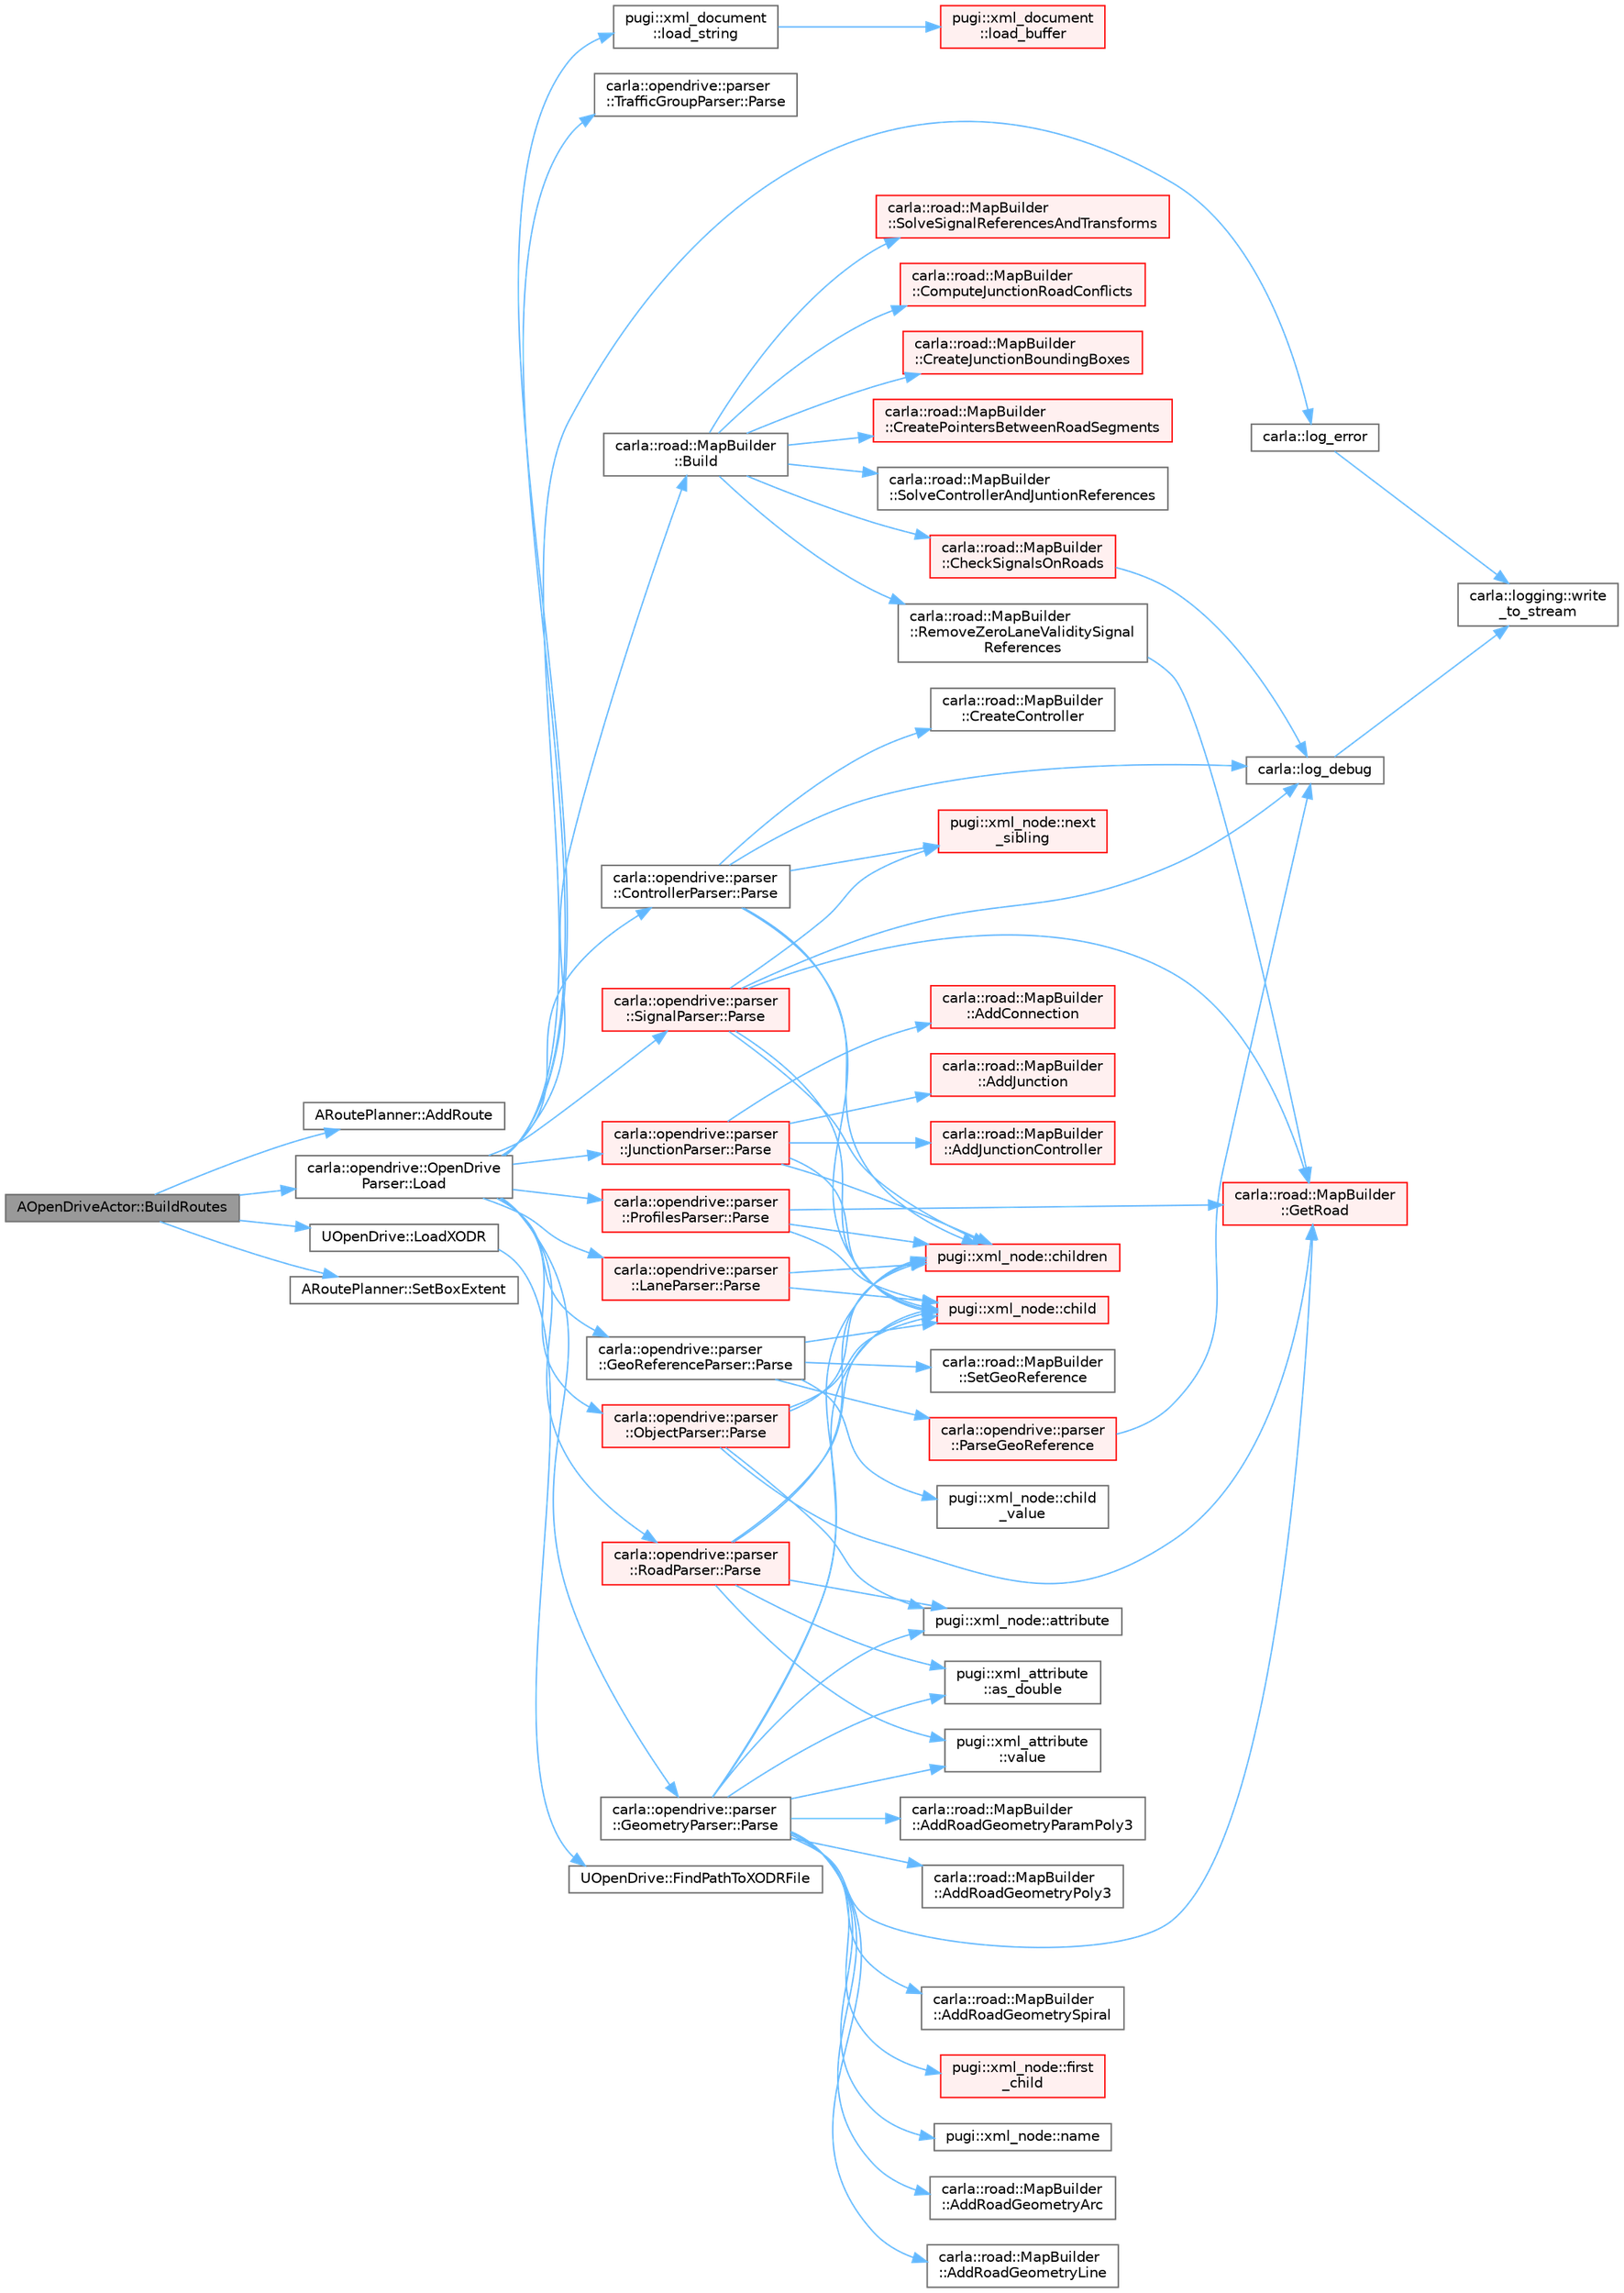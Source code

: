 digraph "AOpenDriveActor::BuildRoutes"
{
 // INTERACTIVE_SVG=YES
 // LATEX_PDF_SIZE
  bgcolor="transparent";
  edge [fontname=Helvetica,fontsize=10,labelfontname=Helvetica,labelfontsize=10];
  node [fontname=Helvetica,fontsize=10,shape=box,height=0.2,width=0.4];
  rankdir="LR";
  Node1 [id="Node000001",label="AOpenDriveActor::BuildRoutes",height=0.2,width=0.4,color="gray40", fillcolor="grey60", style="filled", fontcolor="black",tooltip=" "];
  Node1 -> Node2 [id="edge1_Node000001_Node000002",color="steelblue1",style="solid",tooltip=" "];
  Node2 [id="Node000002",label="ARoutePlanner::AddRoute",height=0.2,width=0.4,color="grey40", fillcolor="white", style="filled",URL="$dc/d0f/classARoutePlanner.html#a45dd8c5a9ef6a16e0d592bbff8e231f3",tooltip=" "];
  Node1 -> Node3 [id="edge2_Node000001_Node000003",color="steelblue1",style="solid",tooltip=" "];
  Node3 [id="Node000003",label="carla::opendrive::OpenDrive\lParser::Load",height=0.2,width=0.4,color="grey40", fillcolor="white", style="filled",URL="$de/d5a/classcarla_1_1opendrive_1_1OpenDriveParser.html#a599fd6174f30aaee59590c16503afd8a",tooltip=" "];
  Node3 -> Node4 [id="edge3_Node000003_Node000004",color="steelblue1",style="solid",tooltip=" "];
  Node4 [id="Node000004",label="carla::road::MapBuilder\l::Build",height=0.2,width=0.4,color="grey40", fillcolor="white", style="filled",URL="$de/d16/classcarla_1_1road_1_1MapBuilder.html#a7b0bb12125e15fd246924aee12327e7e",tooltip=" "];
  Node4 -> Node5 [id="edge4_Node000004_Node000005",color="steelblue1",style="solid",tooltip=" "];
  Node5 [id="Node000005",label="carla::road::MapBuilder\l::CheckSignalsOnRoads",height=0.2,width=0.4,color="red", fillcolor="#FFF0F0", style="filled",URL="$de/d16/classcarla_1_1road_1_1MapBuilder.html#af3773de062a9e9aec4310f024f19ba28",tooltip="Checks signals overlapping driving lanes and emits a warning"];
  Node5 -> Node53 [id="edge5_Node000005_Node000053",color="steelblue1",style="solid",tooltip=" "];
  Node53 [id="Node000053",label="carla::log_debug",height=0.2,width=0.4,color="grey40", fillcolor="white", style="filled",URL="$d9/d36/namespacecarla.html#afb6ca911605d1ec35bdf563de2814dba",tooltip=" "];
  Node53 -> Node54 [id="edge6_Node000053_Node000054",color="steelblue1",style="solid",tooltip=" "];
  Node54 [id="Node000054",label="carla::logging::write\l_to_stream",height=0.2,width=0.4,color="grey40", fillcolor="white", style="filled",URL="$d2/d8c/namespacecarla_1_1logging.html#a4193666236852fb6a6977299a31445d8",tooltip=" "];
  Node4 -> Node55 [id="edge7_Node000004_Node000055",color="steelblue1",style="solid",tooltip=" "];
  Node55 [id="Node000055",label="carla::road::MapBuilder\l::ComputeJunctionRoadConflicts",height=0.2,width=0.4,color="red", fillcolor="#FFF0F0", style="filled",URL="$de/d16/classcarla_1_1road_1_1MapBuilder.html#a681b6b968d9fc6a9477dca966ec3e09e",tooltip="Compute the conflicts of the roads (intersecting roads)"];
  Node4 -> Node63 [id="edge8_Node000004_Node000063",color="steelblue1",style="solid",tooltip=" "];
  Node63 [id="Node000063",label="carla::road::MapBuilder\l::CreateJunctionBoundingBoxes",height=0.2,width=0.4,color="red", fillcolor="#FFF0F0", style="filled",URL="$de/d16/classcarla_1_1road_1_1MapBuilder.html#ab0d9fe008defb1501769cf62f8cadf14",tooltip="Create the bounding boxes of each junction"];
  Node4 -> Node73 [id="edge9_Node000004_Node000073",color="steelblue1",style="solid",tooltip=" "];
  Node73 [id="Node000073",label="carla::road::MapBuilder\l::CreatePointersBetweenRoadSegments",height=0.2,width=0.4,color="red", fillcolor="#FFF0F0", style="filled",URL="$de/d16/classcarla_1_1road_1_1MapBuilder.html#ae3f4192b6f1b0737a5d12923fc8da239",tooltip="Create the pointers between RoadSegments based on the ids."];
  Node4 -> Node87 [id="edge10_Node000004_Node000087",color="steelblue1",style="solid",tooltip=" "];
  Node87 [id="Node000087",label="carla::road::MapBuilder\l::RemoveZeroLaneValiditySignal\lReferences",height=0.2,width=0.4,color="grey40", fillcolor="white", style="filled",URL="$de/d16/classcarla_1_1road_1_1MapBuilder.html#aa01b79061fa5fc167617bc32272a2bb7",tooltip="Removes signal references with lane validity equal to [0,0] as they have no effect on any road"];
  Node87 -> Node88 [id="edge11_Node000087_Node000088",color="steelblue1",style="solid",tooltip=" "];
  Node88 [id="Node000088",label="carla::road::MapBuilder\l::GetRoad",height=0.2,width=0.4,color="red", fillcolor="#FFF0F0", style="filled",URL="$de/d16/classcarla_1_1road_1_1MapBuilder.html#ae78c5880d7bd9edde4764d054037164d",tooltip=" "];
  Node4 -> Node89 [id="edge12_Node000004_Node000089",color="steelblue1",style="solid",tooltip=" "];
  Node89 [id="Node000089",label="carla::road::MapBuilder\l::SolveControllerAndJuntionReferences",height=0.2,width=0.4,color="grey40", fillcolor="white", style="filled",URL="$de/d16/classcarla_1_1road_1_1MapBuilder.html#a76406231d5de92bdeda1b869d0da7eab",tooltip="Solve the references between Controllers and Juntions"];
  Node4 -> Node90 [id="edge13_Node000004_Node000090",color="steelblue1",style="solid",tooltip=" "];
  Node90 [id="Node000090",label="carla::road::MapBuilder\l::SolveSignalReferencesAndTransforms",height=0.2,width=0.4,color="red", fillcolor="#FFF0F0", style="filled",URL="$de/d16/classcarla_1_1road_1_1MapBuilder.html#ae08e6f0bdd3b6efe2e30ca19effd3a97",tooltip="Solves the signal references in the road"];
  Node3 -> Node100 [id="edge14_Node000003_Node000100",color="steelblue1",style="solid",tooltip=" "];
  Node100 [id="Node000100",label="pugi::xml_document\l::load_string",height=0.2,width=0.4,color="grey40", fillcolor="white", style="filled",URL="$d8/d8d/classpugi_1_1xml__document.html#a706a276ee3d5010f2bb8c7eacb75a891",tooltip=" "];
  Node100 -> Node101 [id="edge15_Node000100_Node000101",color="steelblue1",style="solid",tooltip=" "];
  Node101 [id="Node000101",label="pugi::xml_document\l::load_buffer",height=0.2,width=0.4,color="red", fillcolor="#FFF0F0", style="filled",URL="$d8/d8d/classpugi_1_1xml__document.html#ab29840790e26b2166a395c63a2b2d9bd",tooltip=" "];
  Node3 -> Node105 [id="edge16_Node000003_Node000105",color="steelblue1",style="solid",tooltip=" "];
  Node105 [id="Node000105",label="carla::log_error",height=0.2,width=0.4,color="grey40", fillcolor="white", style="filled",URL="$d9/d36/namespacecarla.html#a7673dfc76e17f5856b798de6d0384b56",tooltip=" "];
  Node105 -> Node54 [id="edge17_Node000105_Node000054",color="steelblue1",style="solid",tooltip=" "];
  Node3 -> Node106 [id="edge18_Node000003_Node000106",color="steelblue1",style="solid",tooltip=" "];
  Node106 [id="Node000106",label="carla::opendrive::parser\l::ControllerParser::Parse",height=0.2,width=0.4,color="grey40", fillcolor="white", style="filled",URL="$df/dbe/classcarla_1_1opendrive_1_1parser_1_1ControllerParser.html#ad8c8dafcbbfac40ca1fd43ca6ef70412",tooltip=" "];
  Node106 -> Node107 [id="edge19_Node000106_Node000107",color="steelblue1",style="solid",tooltip=" "];
  Node107 [id="Node000107",label="pugi::xml_node::child",height=0.2,width=0.4,color="red", fillcolor="#FFF0F0", style="filled",URL="$db/d65/classpugi_1_1xml__node.html#a1e23e9720c90ef764197f1e0c71aa287",tooltip=" "];
  Node106 -> Node109 [id="edge20_Node000106_Node000109",color="steelblue1",style="solid",tooltip=" "];
  Node109 [id="Node000109",label="pugi::xml_node::children",height=0.2,width=0.4,color="red", fillcolor="#FFF0F0", style="filled",URL="$db/d65/classpugi_1_1xml__node.html#a3dd84eaeb958e8262f3edb7bda013101",tooltip=" "];
  Node106 -> Node112 [id="edge21_Node000106_Node000112",color="steelblue1",style="solid",tooltip=" "];
  Node112 [id="Node000112",label="carla::road::MapBuilder\l::CreateController",height=0.2,width=0.4,color="grey40", fillcolor="white", style="filled",URL="$de/d16/classcarla_1_1road_1_1MapBuilder.html#a1431466dd1dff00318a1de6ee3fa2e6f",tooltip=" "];
  Node106 -> Node53 [id="edge22_Node000106_Node000053",color="steelblue1",style="solid",tooltip=" "];
  Node106 -> Node113 [id="edge23_Node000106_Node000113",color="steelblue1",style="solid",tooltip=" "];
  Node113 [id="Node000113",label="pugi::xml_node::next\l_sibling",height=0.2,width=0.4,color="red", fillcolor="#FFF0F0", style="filled",URL="$db/d65/classpugi_1_1xml__node.html#a41ea1bf7356f01d9fa8fe6b168f638ca",tooltip=" "];
  Node3 -> Node114 [id="edge24_Node000003_Node000114",color="steelblue1",style="solid",tooltip=" "];
  Node114 [id="Node000114",label="carla::opendrive::parser\l::GeometryParser::Parse",height=0.2,width=0.4,color="grey40", fillcolor="white", style="filled",URL="$d6/d8f/classcarla_1_1opendrive_1_1parser_1_1GeometryParser.html#a28543d57f8d9234660d95cbb29e7ea2a",tooltip=" "];
  Node114 -> Node115 [id="edge25_Node000114_Node000115",color="steelblue1",style="solid",tooltip=" "];
  Node115 [id="Node000115",label="carla::road::MapBuilder\l::AddRoadGeometryArc",height=0.2,width=0.4,color="grey40", fillcolor="white", style="filled",URL="$de/d16/classcarla_1_1road_1_1MapBuilder.html#a082a04a1e6e5f896b5acf13c075c3fba",tooltip=" "];
  Node114 -> Node116 [id="edge26_Node000114_Node000116",color="steelblue1",style="solid",tooltip=" "];
  Node116 [id="Node000116",label="carla::road::MapBuilder\l::AddRoadGeometryLine",height=0.2,width=0.4,color="grey40", fillcolor="white", style="filled",URL="$de/d16/classcarla_1_1road_1_1MapBuilder.html#af6ed1543d744e5674f4421f8278991ba",tooltip=" "];
  Node114 -> Node117 [id="edge27_Node000114_Node000117",color="steelblue1",style="solid",tooltip=" "];
  Node117 [id="Node000117",label="carla::road::MapBuilder\l::AddRoadGeometryParamPoly3",height=0.2,width=0.4,color="grey40", fillcolor="white", style="filled",URL="$de/d16/classcarla_1_1road_1_1MapBuilder.html#a9ab60d9b8784f35b90893fbc32f703d2",tooltip=" "];
  Node114 -> Node118 [id="edge28_Node000114_Node000118",color="steelblue1",style="solid",tooltip=" "];
  Node118 [id="Node000118",label="carla::road::MapBuilder\l::AddRoadGeometryPoly3",height=0.2,width=0.4,color="grey40", fillcolor="white", style="filled",URL="$de/d16/classcarla_1_1road_1_1MapBuilder.html#ac11b2606c1d84fb1a606aba760cf93e6",tooltip=" "];
  Node114 -> Node119 [id="edge29_Node000114_Node000119",color="steelblue1",style="solid",tooltip=" "];
  Node119 [id="Node000119",label="carla::road::MapBuilder\l::AddRoadGeometrySpiral",height=0.2,width=0.4,color="grey40", fillcolor="white", style="filled",URL="$de/d16/classcarla_1_1road_1_1MapBuilder.html#af435a180c70620b9d7ddc9f3f921356b",tooltip=" "];
  Node114 -> Node120 [id="edge30_Node000114_Node000120",color="steelblue1",style="solid",tooltip=" "];
  Node120 [id="Node000120",label="pugi::xml_attribute\l::as_double",height=0.2,width=0.4,color="grey40", fillcolor="white", style="filled",URL="$de/d7c/classpugi_1_1xml__attribute.html#ad419c797deda65f8369bfcdebb82ef46",tooltip=" "];
  Node114 -> Node121 [id="edge31_Node000114_Node000121",color="steelblue1",style="solid",tooltip=" "];
  Node121 [id="Node000121",label="pugi::xml_node::attribute",height=0.2,width=0.4,color="grey40", fillcolor="white", style="filled",URL="$db/d65/classpugi_1_1xml__node.html#ac0234bad0db50690f5bc97d0788303ad",tooltip=" "];
  Node114 -> Node107 [id="edge32_Node000114_Node000107",color="steelblue1",style="solid",tooltip=" "];
  Node114 -> Node109 [id="edge33_Node000114_Node000109",color="steelblue1",style="solid",tooltip=" "];
  Node114 -> Node122 [id="edge34_Node000114_Node000122",color="steelblue1",style="solid",tooltip=" "];
  Node122 [id="Node000122",label="pugi::xml_node::first\l_child",height=0.2,width=0.4,color="red", fillcolor="#FFF0F0", style="filled",URL="$db/d65/classpugi_1_1xml__node.html#a2ef913095d09fb9828465a796fc93b04",tooltip=" "];
  Node114 -> Node88 [id="edge35_Node000114_Node000088",color="steelblue1",style="solid",tooltip=" "];
  Node114 -> Node123 [id="edge36_Node000114_Node000123",color="steelblue1",style="solid",tooltip=" "];
  Node123 [id="Node000123",label="pugi::xml_node::name",height=0.2,width=0.4,color="grey40", fillcolor="white", style="filled",URL="$db/d65/classpugi_1_1xml__node.html#ac07ca987449e720eab11434427810fb2",tooltip=" "];
  Node114 -> Node124 [id="edge37_Node000114_Node000124",color="steelblue1",style="solid",tooltip=" "];
  Node124 [id="Node000124",label="pugi::xml_attribute\l::value",height=0.2,width=0.4,color="grey40", fillcolor="white", style="filled",URL="$de/d7c/classpugi_1_1xml__attribute.html#affe352ea96e4e82e52bb8a8313c3def0",tooltip=" "];
  Node3 -> Node125 [id="edge38_Node000003_Node000125",color="steelblue1",style="solid",tooltip=" "];
  Node125 [id="Node000125",label="carla::opendrive::parser\l::GeoReferenceParser::Parse",height=0.2,width=0.4,color="grey40", fillcolor="white", style="filled",URL="$d1/dae/classcarla_1_1opendrive_1_1parser_1_1GeoReferenceParser.html#abbd0edc0b3507042c5a0af753473192b",tooltip=" "];
  Node125 -> Node107 [id="edge39_Node000125_Node000107",color="steelblue1",style="solid",tooltip=" "];
  Node125 -> Node126 [id="edge40_Node000125_Node000126",color="steelblue1",style="solid",tooltip=" "];
  Node126 [id="Node000126",label="pugi::xml_node::child\l_value",height=0.2,width=0.4,color="grey40", fillcolor="white", style="filled",URL="$db/d65/classpugi_1_1xml__node.html#a9c2581317b217e618f682c74a9154f0d",tooltip=" "];
  Node125 -> Node127 [id="edge41_Node000125_Node000127",color="steelblue1",style="solid",tooltip=" "];
  Node127 [id="Node000127",label="carla::opendrive::parser\l::ParseGeoReference",height=0.2,width=0.4,color="red", fillcolor="#FFF0F0", style="filled",URL="$db/dd5/namespacecarla_1_1opendrive_1_1parser.html#a8dad6b9e5e958cdeca4463f6c94d6c24",tooltip=" "];
  Node127 -> Node53 [id="edge42_Node000127_Node000053",color="steelblue1",style="solid",tooltip=" "];
  Node125 -> Node139 [id="edge43_Node000125_Node000139",color="steelblue1",style="solid",tooltip=" "];
  Node139 [id="Node000139",label="carla::road::MapBuilder\l::SetGeoReference",height=0.2,width=0.4,color="grey40", fillcolor="white", style="filled",URL="$de/d16/classcarla_1_1road_1_1MapBuilder.html#a75d300f0ca8924c2dc23370f1448dbe6",tooltip=" "];
  Node3 -> Node140 [id="edge44_Node000003_Node000140",color="steelblue1",style="solid",tooltip=" "];
  Node140 [id="Node000140",label="carla::opendrive::parser\l::JunctionParser::Parse",height=0.2,width=0.4,color="red", fillcolor="#FFF0F0", style="filled",URL="$d3/d54/classcarla_1_1opendrive_1_1parser_1_1JunctionParser.html#a06739ef56781f9e25211ab5ca3ee9357",tooltip=" "];
  Node140 -> Node141 [id="edge45_Node000140_Node000141",color="steelblue1",style="solid",tooltip=" "];
  Node141 [id="Node000141",label="carla::road::MapBuilder\l::AddConnection",height=0.2,width=0.4,color="red", fillcolor="#FFF0F0", style="filled",URL="$de/d16/classcarla_1_1road_1_1MapBuilder.html#aca70ccf621b7b40053014478bb934410",tooltip=" "];
  Node140 -> Node142 [id="edge46_Node000140_Node000142",color="steelblue1",style="solid",tooltip=" "];
  Node142 [id="Node000142",label="carla::road::MapBuilder\l::AddJunction",height=0.2,width=0.4,color="red", fillcolor="#FFF0F0", style="filled",URL="$de/d16/classcarla_1_1road_1_1MapBuilder.html#a7ca3a4005f3f53fdca75465b7782696b",tooltip=" "];
  Node140 -> Node143 [id="edge47_Node000140_Node000143",color="steelblue1",style="solid",tooltip=" "];
  Node143 [id="Node000143",label="carla::road::MapBuilder\l::AddJunctionController",height=0.2,width=0.4,color="red", fillcolor="#FFF0F0", style="filled",URL="$de/d16/classcarla_1_1road_1_1MapBuilder.html#a43256ab478dc6251af976c7b466b0c45",tooltip=" "];
  Node140 -> Node107 [id="edge48_Node000140_Node000107",color="steelblue1",style="solid",tooltip=" "];
  Node140 -> Node109 [id="edge49_Node000140_Node000109",color="steelblue1",style="solid",tooltip=" "];
  Node3 -> Node147 [id="edge50_Node000003_Node000147",color="steelblue1",style="solid",tooltip=" "];
  Node147 [id="Node000147",label="carla::opendrive::parser\l::LaneParser::Parse",height=0.2,width=0.4,color="red", fillcolor="#FFF0F0", style="filled",URL="$df/d2f/classcarla_1_1opendrive_1_1parser_1_1LaneParser.html#a941e9b363786a64eb59479b046a9e501",tooltip=" "];
  Node147 -> Node107 [id="edge51_Node000147_Node000107",color="steelblue1",style="solid",tooltip=" "];
  Node147 -> Node109 [id="edge52_Node000147_Node000109",color="steelblue1",style="solid",tooltip=" "];
  Node3 -> Node162 [id="edge53_Node000003_Node000162",color="steelblue1",style="solid",tooltip=" "];
  Node162 [id="Node000162",label="carla::opendrive::parser\l::ObjectParser::Parse",height=0.2,width=0.4,color="red", fillcolor="#FFF0F0", style="filled",URL="$d3/df6/classcarla_1_1opendrive_1_1parser_1_1ObjectParser.html#ae273ad3cc015c32d8f1a91b405fed709",tooltip=" "];
  Node162 -> Node121 [id="edge54_Node000162_Node000121",color="steelblue1",style="solid",tooltip=" "];
  Node162 -> Node107 [id="edge55_Node000162_Node000107",color="steelblue1",style="solid",tooltip=" "];
  Node162 -> Node109 [id="edge56_Node000162_Node000109",color="steelblue1",style="solid",tooltip=" "];
  Node162 -> Node88 [id="edge57_Node000162_Node000088",color="steelblue1",style="solid",tooltip=" "];
  Node3 -> Node168 [id="edge58_Node000003_Node000168",color="steelblue1",style="solid",tooltip=" "];
  Node168 [id="Node000168",label="carla::opendrive::parser\l::ProfilesParser::Parse",height=0.2,width=0.4,color="red", fillcolor="#FFF0F0", style="filled",URL="$db/de4/classcarla_1_1opendrive_1_1parser_1_1ProfilesParser.html#a55f58629cedd4804c79bf31cea68627e",tooltip=" "];
  Node168 -> Node107 [id="edge59_Node000168_Node000107",color="steelblue1",style="solid",tooltip=" "];
  Node168 -> Node109 [id="edge60_Node000168_Node000109",color="steelblue1",style="solid",tooltip=" "];
  Node168 -> Node88 [id="edge61_Node000168_Node000088",color="steelblue1",style="solid",tooltip=" "];
  Node3 -> Node170 [id="edge62_Node000003_Node000170",color="steelblue1",style="solid",tooltip=" "];
  Node170 [id="Node000170",label="carla::opendrive::parser\l::RoadParser::Parse",height=0.2,width=0.4,color="red", fillcolor="#FFF0F0", style="filled",URL="$df/d67/classcarla_1_1opendrive_1_1parser_1_1RoadParser.html#acda6f347c0f6db06c24144b491bae905",tooltip=" "];
  Node170 -> Node120 [id="edge63_Node000170_Node000120",color="steelblue1",style="solid",tooltip=" "];
  Node170 -> Node121 [id="edge64_Node000170_Node000121",color="steelblue1",style="solid",tooltip=" "];
  Node170 -> Node107 [id="edge65_Node000170_Node000107",color="steelblue1",style="solid",tooltip=" "];
  Node170 -> Node109 [id="edge66_Node000170_Node000109",color="steelblue1",style="solid",tooltip=" "];
  Node170 -> Node124 [id="edge67_Node000170_Node000124",color="steelblue1",style="solid",tooltip=" "];
  Node3 -> Node179 [id="edge68_Node000003_Node000179",color="steelblue1",style="solid",tooltip=" "];
  Node179 [id="Node000179",label="carla::opendrive::parser\l::SignalParser::Parse",height=0.2,width=0.4,color="red", fillcolor="#FFF0F0", style="filled",URL="$dd/d61/classcarla_1_1opendrive_1_1parser_1_1SignalParser.html#a715780b50d4cd22256482e1d1dd590ef",tooltip=" "];
  Node179 -> Node107 [id="edge69_Node000179_Node000107",color="steelblue1",style="solid",tooltip=" "];
  Node179 -> Node109 [id="edge70_Node000179_Node000109",color="steelblue1",style="solid",tooltip=" "];
  Node179 -> Node88 [id="edge71_Node000179_Node000088",color="steelblue1",style="solid",tooltip=" "];
  Node179 -> Node53 [id="edge72_Node000179_Node000053",color="steelblue1",style="solid",tooltip=" "];
  Node179 -> Node113 [id="edge73_Node000179_Node000113",color="steelblue1",style="solid",tooltip=" "];
  Node3 -> Node183 [id="edge74_Node000003_Node000183",color="steelblue1",style="solid",tooltip=" "];
  Node183 [id="Node000183",label="carla::opendrive::parser\l::TrafficGroupParser::Parse",height=0.2,width=0.4,color="grey40", fillcolor="white", style="filled",URL="$d8/d46/classcarla_1_1opendrive_1_1parser_1_1TrafficGroupParser.html#a1f8040a6a96040f4be70a7c498ac4368",tooltip=" "];
  Node1 -> Node184 [id="edge75_Node000001_Node000184",color="steelblue1",style="solid",tooltip=" "];
  Node184 [id="Node000184",label="UOpenDrive::LoadXODR",height=0.2,width=0.4,color="grey40", fillcolor="white", style="filled",URL="$d1/d1b/classUOpenDrive.html#a8b43e38d054303fd1353447a6514e228",tooltip=" "];
  Node184 -> Node185 [id="edge76_Node000184_Node000185",color="steelblue1",style="solid",tooltip=" "];
  Node185 [id="Node000185",label="UOpenDrive::FindPathToXODRFile",height=0.2,width=0.4,color="grey40", fillcolor="white", style="filled",URL="$d1/d1b/classUOpenDrive.html#a5cbcf582e5c4ffd0d7a908e693bae76c",tooltip=" "];
  Node1 -> Node186 [id="edge77_Node000001_Node000186",color="steelblue1",style="solid",tooltip=" "];
  Node186 [id="Node000186",label="ARoutePlanner::SetBoxExtent",height=0.2,width=0.4,color="grey40", fillcolor="white", style="filled",URL="$dc/d0f/classARoutePlanner.html#a481b1e3a166a756b97949c06c243be8c",tooltip=" "];
}
